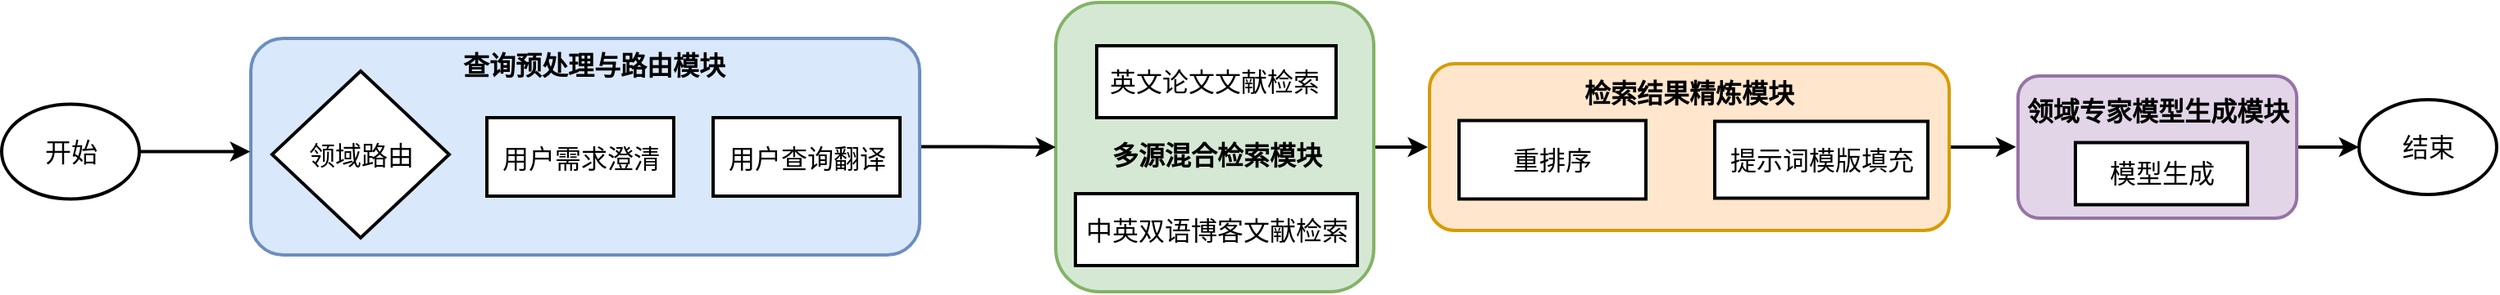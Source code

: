 <mxfile version="28.1.2">
  <diagram name="Page-1" id="FVxEoBXLQK2MyZGi8L7j">
    <mxGraphModel dx="1828" dy="687" grid="0" gridSize="10" guides="1" tooltips="1" connect="1" arrows="1" fold="1" page="0" pageScale="1" pageWidth="850" pageHeight="1100" math="0" shadow="0">
      <root>
        <mxCell id="0" />
        <mxCell id="1" parent="0" />
        <mxCell id="Qs5N4TBXDYmj6YVrBP2Y-40" style="edgeStyle=orthogonalEdgeStyle;rounded=0;orthogonalLoop=1;jettySize=auto;html=1;exitX=1;exitY=0.5;exitDx=0;exitDy=0;entryX=0;entryY=0.5;entryDx=0;entryDy=0;strokeWidth=2;" edge="1" parent="1" source="Qs5N4TBXDYmj6YVrBP2Y-30" target="Qs5N4TBXDYmj6YVrBP2Y-7">
          <mxGeometry relative="1" as="geometry" />
        </mxCell>
        <mxCell id="Qs5N4TBXDYmj6YVrBP2Y-30" value="" style="rounded=1;whiteSpace=wrap;html=1;fillColor=#e1d5e7;strokeColor=#9673a6;strokeWidth=2;" vertex="1" parent="1">
          <mxGeometry x="756" y="161.5" width="170" height="87" as="geometry" />
        </mxCell>
        <mxCell id="Qs5N4TBXDYmj6YVrBP2Y-38" style="edgeStyle=orthogonalEdgeStyle;rounded=0;orthogonalLoop=1;jettySize=auto;html=1;exitX=1;exitY=0.5;exitDx=0;exitDy=0;strokeWidth=2;" edge="1" parent="1" source="Qs5N4TBXDYmj6YVrBP2Y-28">
          <mxGeometry relative="1" as="geometry">
            <mxPoint x="754.75" y="204.917" as="targetPoint" />
          </mxGeometry>
        </mxCell>
        <mxCell id="Qs5N4TBXDYmj6YVrBP2Y-28" value="" style="rounded=1;whiteSpace=wrap;html=1;fillColor=#ffe6cc;strokeColor=#d79b00;strokeWidth=2;" vertex="1" parent="1">
          <mxGeometry x="397" y="154" width="317" height="102" as="geometry" />
        </mxCell>
        <mxCell id="Qs5N4TBXDYmj6YVrBP2Y-36" style="edgeStyle=orthogonalEdgeStyle;rounded=0;orthogonalLoop=1;jettySize=auto;html=1;exitX=1;exitY=0.5;exitDx=0;exitDy=0;strokeWidth=2;" edge="1" parent="1" source="Qs5N4TBXDYmj6YVrBP2Y-26">
          <mxGeometry relative="1" as="geometry">
            <mxPoint x="396" y="204.917" as="targetPoint" />
          </mxGeometry>
        </mxCell>
        <mxCell id="Qs5N4TBXDYmj6YVrBP2Y-26" value="" style="rounded=1;whiteSpace=wrap;html=1;fillColor=#d5e8d4;strokeColor=#82b366;strokeWidth=2;" vertex="1" parent="1">
          <mxGeometry x="169" y="116.5" width="194" height="177" as="geometry" />
        </mxCell>
        <mxCell id="Qs5N4TBXDYmj6YVrBP2Y-35" style="edgeStyle=orthogonalEdgeStyle;rounded=0;orthogonalLoop=1;jettySize=auto;html=1;exitX=1;exitY=0.5;exitDx=0;exitDy=0;entryX=0;entryY=0.5;entryDx=0;entryDy=0;strokeWidth=2;" edge="1" parent="1" source="Qs5N4TBXDYmj6YVrBP2Y-24" target="Qs5N4TBXDYmj6YVrBP2Y-26">
          <mxGeometry relative="1" as="geometry" />
        </mxCell>
        <mxCell id="Qs5N4TBXDYmj6YVrBP2Y-24" value="" style="rounded=1;whiteSpace=wrap;html=1;fillColor=#dae8fc;strokeColor=#6c8ebf;strokeWidth=2;" vertex="1" parent="1">
          <mxGeometry x="-322" y="138.5" width="408" height="132.5" as="geometry" />
        </mxCell>
        <mxCell id="Qs5N4TBXDYmj6YVrBP2Y-13" value="" style="rounded=0;whiteSpace=wrap;html=1;strokeWidth=2;" vertex="1" parent="1">
          <mxGeometry x="-178" y="187" width="114" height="48" as="geometry" />
        </mxCell>
        <mxCell id="Qs5N4TBXDYmj6YVrBP2Y-10" value="" style="rounded=0;whiteSpace=wrap;html=1;strokeWidth=2;" vertex="1" parent="1">
          <mxGeometry x="181" y="233.5" width="172" height="44" as="geometry" />
        </mxCell>
        <mxCell id="Qs5N4TBXDYmj6YVrBP2Y-9" value="" style="rounded=0;whiteSpace=wrap;html=1;strokeWidth=2;" vertex="1" parent="1">
          <mxGeometry x="194" y="143" width="146" height="44" as="geometry" />
        </mxCell>
        <mxCell id="Qs5N4TBXDYmj6YVrBP2Y-6" value="" style="ellipse;whiteSpace=wrap;html=1;strokeWidth=2;" vertex="1" parent="1">
          <mxGeometry x="-474" y="178.75" width="84" height="58" as="geometry" />
        </mxCell>
        <mxCell id="Qs5N4TBXDYmj6YVrBP2Y-1" value="&lt;font style=&quot;font-size: 16px;&quot;&gt;英文论文文献检索&lt;/font&gt;" style="text;html=1;align=center;verticalAlign=middle;whiteSpace=wrap;rounded=0;" vertex="1" parent="1">
          <mxGeometry x="199" y="150" width="134" height="30" as="geometry" />
        </mxCell>
        <mxCell id="Qs5N4TBXDYmj6YVrBP2Y-2" value="&lt;span style=&quot;font-size: 16px;&quot;&gt;中英双语博客文献检索&lt;/span&gt;" style="text;html=1;align=center;verticalAlign=middle;whiteSpace=wrap;rounded=0;" vertex="1" parent="1">
          <mxGeometry x="184.5" y="240.5" width="165" height="30" as="geometry" />
        </mxCell>
        <mxCell id="Qs5N4TBXDYmj6YVrBP2Y-3" value="" style="rhombus;whiteSpace=wrap;html=1;strokeWidth=2;" vertex="1" parent="1">
          <mxGeometry x="-309" y="158.5" width="108" height="102" as="geometry" />
        </mxCell>
        <mxCell id="Qs5N4TBXDYmj6YVrBP2Y-4" value="&lt;font style=&quot;font-size: 16px;&quot;&gt;领域路由&lt;/font&gt;" style="text;html=1;align=center;verticalAlign=middle;whiteSpace=wrap;rounded=0;" vertex="1" parent="1">
          <mxGeometry x="-290.5" y="194.5" width="71" height="30" as="geometry" />
        </mxCell>
        <mxCell id="Qs5N4TBXDYmj6YVrBP2Y-5" value="&lt;font style=&quot;font-size: 16px;&quot;&gt;开始&lt;/font&gt;" style="text;html=1;align=center;verticalAlign=middle;whiteSpace=wrap;rounded=0;" vertex="1" parent="1">
          <mxGeometry x="-452.5" y="195.25" width="41" height="25" as="geometry" />
        </mxCell>
        <mxCell id="Qs5N4TBXDYmj6YVrBP2Y-7" value="" style="ellipse;whiteSpace=wrap;html=1;strokeWidth=2;" vertex="1" parent="1">
          <mxGeometry x="964" y="176" width="84" height="58" as="geometry" />
        </mxCell>
        <mxCell id="Qs5N4TBXDYmj6YVrBP2Y-8" value="&lt;span style=&quot;font-size: 16px;&quot;&gt;结束&lt;/span&gt;" style="text;html=1;align=center;verticalAlign=middle;whiteSpace=wrap;rounded=0;" vertex="1" parent="1">
          <mxGeometry x="985.5" y="192.5" width="41" height="25" as="geometry" />
        </mxCell>
        <mxCell id="Qs5N4TBXDYmj6YVrBP2Y-12" value="&lt;font style=&quot;font-size: 16px;&quot;&gt;用户需求澄清&lt;/font&gt;" style="text;html=1;align=center;verticalAlign=middle;whiteSpace=wrap;rounded=0;" vertex="1" parent="1">
          <mxGeometry x="-171.5" y="197" width="101" height="30" as="geometry" />
        </mxCell>
        <mxCell id="Qs5N4TBXDYmj6YVrBP2Y-15" value="" style="rounded=0;whiteSpace=wrap;html=1;strokeWidth=2;" vertex="1" parent="1">
          <mxGeometry x="-40" y="187" width="114" height="48" as="geometry" />
        </mxCell>
        <mxCell id="Qs5N4TBXDYmj6YVrBP2Y-16" value="&lt;span style=&quot;font-size: 16px;&quot;&gt;用户查询翻译&lt;/span&gt;" style="text;html=1;align=center;verticalAlign=middle;whiteSpace=wrap;rounded=0;" vertex="1" parent="1">
          <mxGeometry x="-33.5" y="197" width="101" height="30" as="geometry" />
        </mxCell>
        <mxCell id="Qs5N4TBXDYmj6YVrBP2Y-17" value="" style="rounded=0;whiteSpace=wrap;html=1;strokeWidth=2;" vertex="1" parent="1">
          <mxGeometry x="791" y="202.25" width="105" height="38" as="geometry" />
        </mxCell>
        <mxCell id="Qs5N4TBXDYmj6YVrBP2Y-18" value="&lt;span style=&quot;font-size: 16px;&quot;&gt;模型生成&lt;/span&gt;" style="text;html=1;align=center;verticalAlign=middle;whiteSpace=wrap;rounded=0;" vertex="1" parent="1">
          <mxGeometry x="799.75" y="206.25" width="87.5" height="30" as="geometry" />
        </mxCell>
        <mxCell id="Qs5N4TBXDYmj6YVrBP2Y-19" value="" style="rounded=0;whiteSpace=wrap;html=1;strokeWidth=2;" vertex="1" parent="1">
          <mxGeometry x="415" y="188.75" width="114" height="48" as="geometry" />
        </mxCell>
        <mxCell id="Qs5N4TBXDYmj6YVrBP2Y-20" value="&lt;span style=&quot;font-size: 16px;&quot;&gt;重排序&lt;/span&gt;" style="text;html=1;align=center;verticalAlign=middle;whiteSpace=wrap;rounded=0;" vertex="1" parent="1">
          <mxGeometry x="442.25" y="197.75" width="59.5" height="30" as="geometry" />
        </mxCell>
        <mxCell id="Qs5N4TBXDYmj6YVrBP2Y-22" value="" style="rounded=0;whiteSpace=wrap;html=1;strokeWidth=2;" vertex="1" parent="1">
          <mxGeometry x="571" y="189.25" width="130" height="47" as="geometry" />
        </mxCell>
        <mxCell id="Qs5N4TBXDYmj6YVrBP2Y-23" value="&lt;span style=&quot;font-size: 16px;&quot;&gt;提示词模版填充&lt;/span&gt;" style="text;html=1;align=center;verticalAlign=middle;whiteSpace=wrap;rounded=0;" vertex="1" parent="1">
          <mxGeometry x="578.75" y="197.75" width="114.5" height="30" as="geometry" />
        </mxCell>
        <mxCell id="Qs5N4TBXDYmj6YVrBP2Y-25" value="&lt;font style=&quot;font-size: 16px;&quot;&gt;&lt;b&gt;查询预处理与路由模块&lt;/b&gt;&lt;/font&gt;" style="text;html=1;align=center;verticalAlign=middle;whiteSpace=wrap;rounded=0;" vertex="1" parent="1">
          <mxGeometry x="-195" y="140.25" width="165" height="30" as="geometry" />
        </mxCell>
        <mxCell id="Qs5N4TBXDYmj6YVrBP2Y-27" value="&lt;span style=&quot;font-size: 16px;&quot;&gt;&lt;b&gt;多源混合检索模块&lt;/b&gt;&lt;/span&gt;" style="text;html=1;align=center;verticalAlign=middle;whiteSpace=wrap;rounded=0;" vertex="1" parent="1">
          <mxGeometry x="184.5" y="194.5" width="165" height="30" as="geometry" />
        </mxCell>
        <mxCell id="Qs5N4TBXDYmj6YVrBP2Y-29" value="&lt;span style=&quot;font-size: 16px;&quot;&gt;&lt;b&gt;检索结果精炼模块&lt;/b&gt;&lt;/span&gt;" style="text;html=1;align=center;verticalAlign=middle;whiteSpace=wrap;rounded=0;" vertex="1" parent="1">
          <mxGeometry x="486.87" y="158.5" width="137.25" height="26" as="geometry" />
        </mxCell>
        <mxCell id="Qs5N4TBXDYmj6YVrBP2Y-31" value="&lt;span style=&quot;font-size: 16px;&quot;&gt;&lt;b&gt;领域专家模型生成模块&lt;/b&gt;&lt;/span&gt;" style="text;html=1;align=center;verticalAlign=middle;whiteSpace=wrap;rounded=0;" vertex="1" parent="1">
          <mxGeometry x="759.5" y="170.25" width="163" height="26" as="geometry" />
        </mxCell>
        <mxCell id="Qs5N4TBXDYmj6YVrBP2Y-33" style="edgeStyle=orthogonalEdgeStyle;rounded=0;orthogonalLoop=1;jettySize=auto;html=1;exitX=1;exitY=0.5;exitDx=0;exitDy=0;entryX=-0.001;entryY=0.523;entryDx=0;entryDy=0;entryPerimeter=0;strokeWidth=2;" edge="1" parent="1" source="Qs5N4TBXDYmj6YVrBP2Y-6" target="Qs5N4TBXDYmj6YVrBP2Y-24">
          <mxGeometry relative="1" as="geometry" />
        </mxCell>
      </root>
    </mxGraphModel>
  </diagram>
</mxfile>
